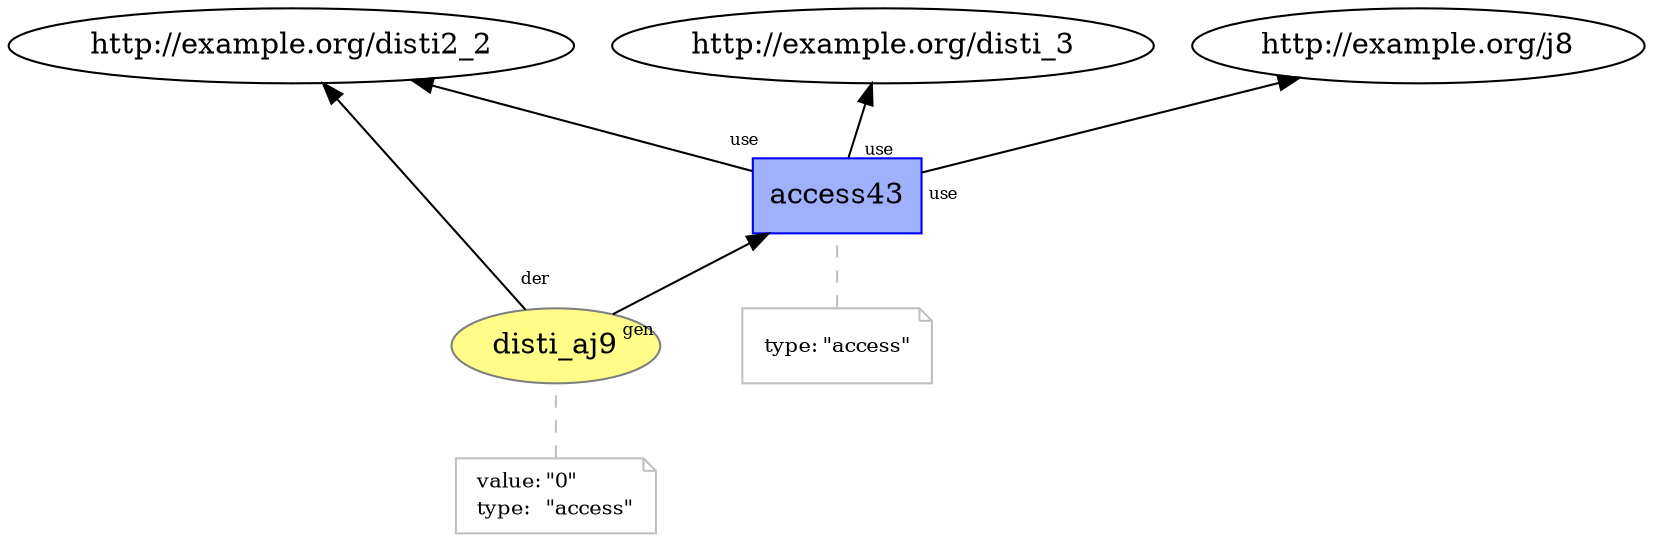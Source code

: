 digraph "PROV" { size="16,12"; rankdir="BT";
"http://example.org/disti_aj9" [fillcolor="#FFFC87",color="#808080",style="filled",label="disti_aj9",URL="http://example.org/disti_aj9"]
"-attrs0" [color="gray",shape="note",fontsize="10",fontcolor="black",label=<<TABLE cellpadding="0" border="0">
	<TR>
	    <TD align="left">value:</TD>
	    <TD align="left">&quot;0&quot;</TD>
	</TR>
	<TR>
	    <TD align="left">type:</TD>
	    <TD align="left">&quot;access&quot;</TD>
	</TR>
</TABLE>>]
"-attrs0" -> "http://example.org/disti_aj9" [color="gray",style="dashed",arrowhead="none"]
"http://example.org/access43" [fillcolor="#9FB1FC",color="#0000FF",shape="polygon",sides="4",style="filled",label="access43",URL="http://example.org/access43"]
"-attrs1" [color="gray",shape="note",fontsize="10",fontcolor="black",label=<<TABLE cellpadding="0" border="0">
	<TR>
	    <TD align="left">type:</TD>
	    <TD align="left">&quot;access&quot;</TD>
	</TR>
</TABLE>>]
"-attrs1" -> "http://example.org/access43" [color="gray",style="dashed",arrowhead="none"]
"http://example.org/access43" -> "http://example.org/disti2_2" [labelfontsize="8",labeldistance="1.5",labelangle="60.0",rotation="20",taillabel="use"]
"http://example.org/disti_aj9" -> "http://example.org/disti2_2" [labelfontsize="8",labeldistance="1.5",labelangle="60.0",rotation="20",taillabel="der"]
"http://example.org/disti_aj9" -> "http://example.org/access43" [labelfontsize="8",labeldistance="1.5",labelangle="60.0",rotation="20",taillabel="gen"]
"http://example.org/access43" -> "http://example.org/disti_3" [labelfontsize="8",labeldistance="1.5",labelangle="60.0",rotation="20",taillabel="use"]
"http://example.org/access43" -> "http://example.org/j8" [labelfontsize="8",labeldistance="1.5",labelangle="60.0",rotation="20",taillabel="use"]
}
